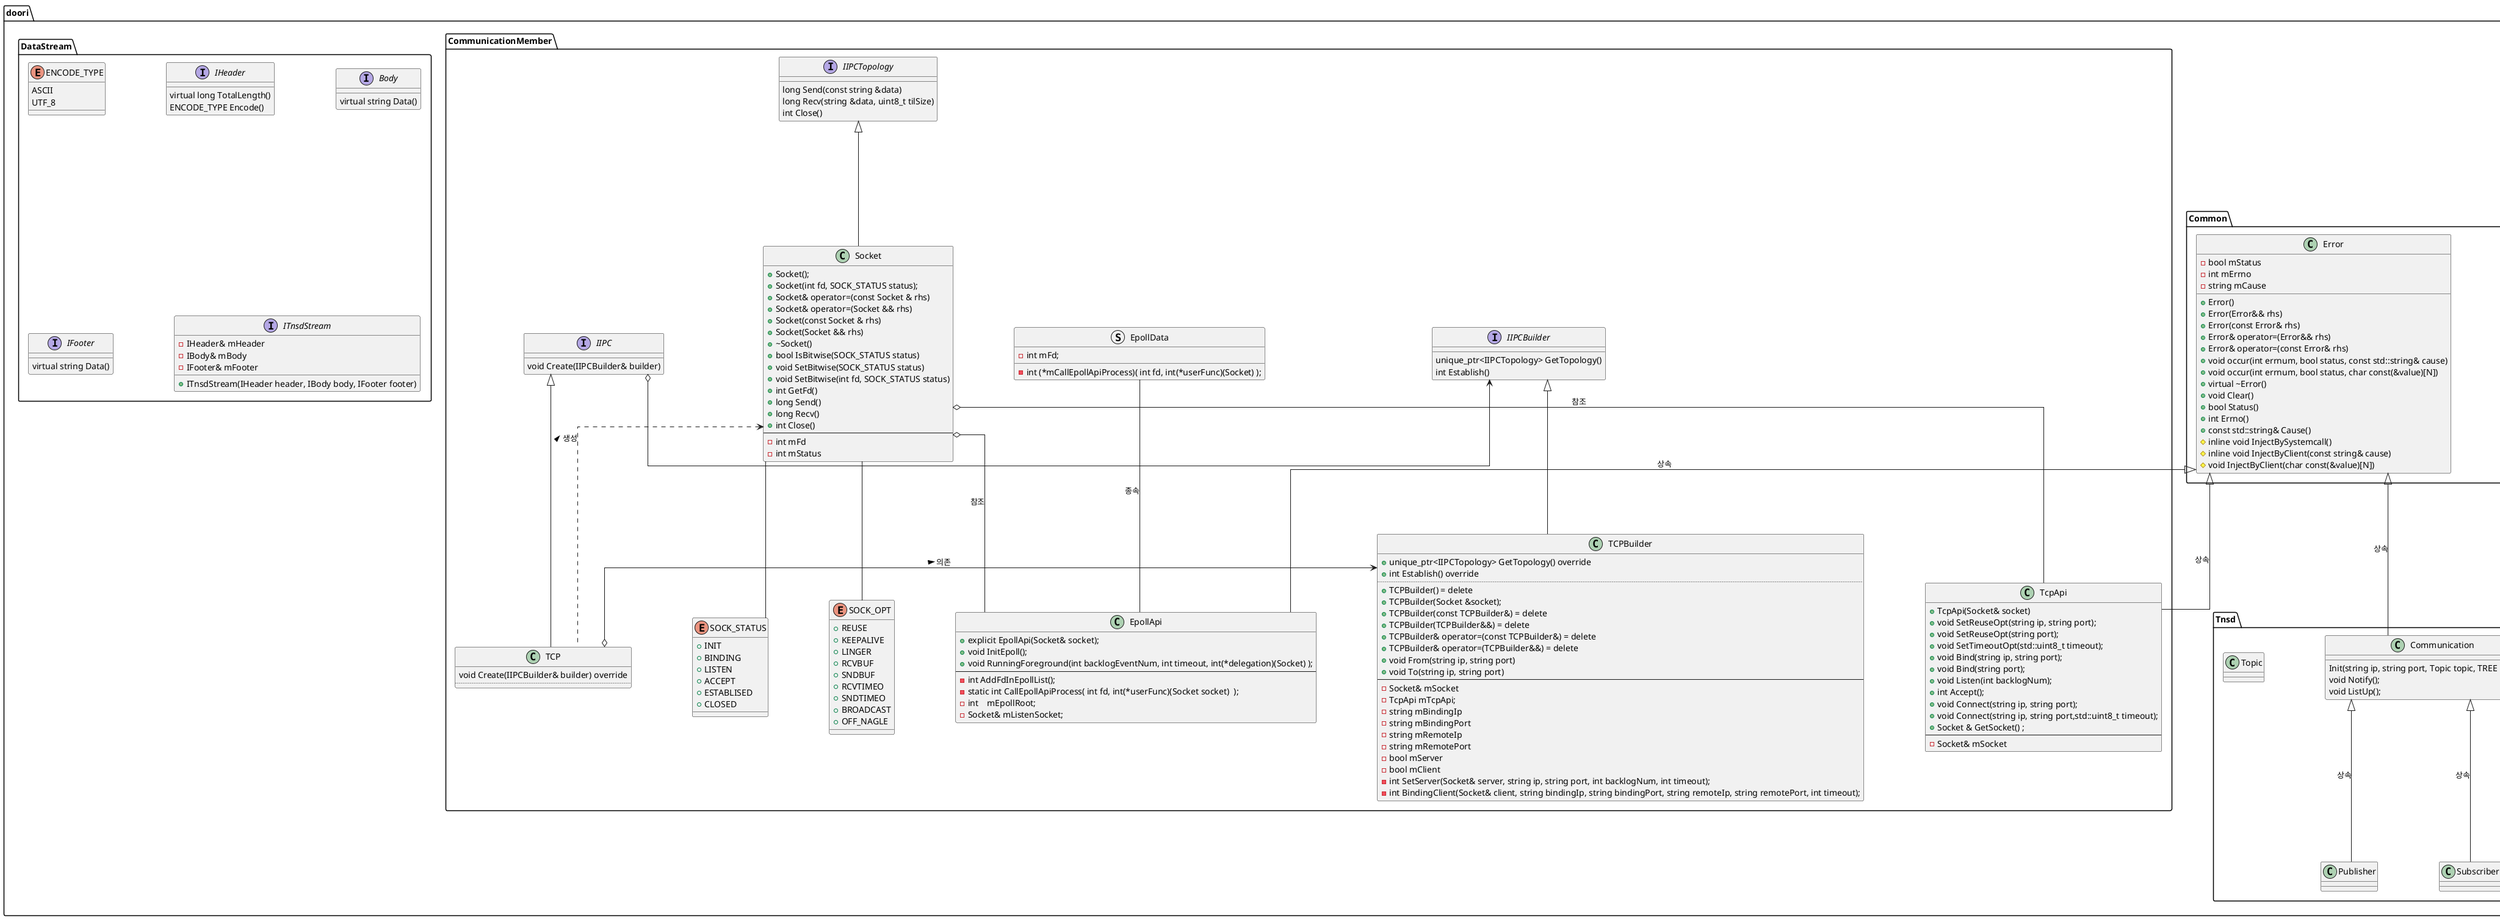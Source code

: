 @startuml
' - private, # protected, + public
'클래스 위 아래 간격을 고정
skinparam ranksep 100
'클래스 좌우 간격을 고정
skinparam nodesep 100
'화살표 방향이 수직 수평으로 표시됨
skinparam linetype ortho
'그래프로 표시되는 글자는 설치되어 있는 D2Coding 폰트로 지정함
skinparam defaultFontName D2Coding
'https://plantuml.com/class-diagram
set namespaceSeparator ::

'''''''''''''''''''''''''''''''''''''''''''''''''''''''''''
'''''''''''''''  Common  Library   ''''''''''''''''''''''''
'''''''''''''''''''''''''''''''''''''''''''''''''''''''''''
class doori::Common::Log{
}
class doori::Common::Error{
+Error()
+Error(Error&& rhs)
+Error(const Error& rhs)
+Error& operator=(Error&& rhs)
+Error& operator=(const Error& rhs)
+void occur(int errnum, bool status, const std::string& cause)
+void occur(int errnum, bool status, char const(&value)[N])
+virtual ~Error()
+void Clear()
+bool Status()
+int Errno()
+const std::string& Cause()
#inline void InjectBySystemcall()
#inline void InjectByClient(const string& cause)
#void InjectByClient(char const(&value)[N])
-bool mStatus
-int mErrno
-string mCause
}

'''''''''''''''''''''''''''''''''''''''''''''''''''''''''''
'''''''''''''''  Enum              ''''''''''''''''''''''''
'''''''''''''''''''''''''''''''''''''''''''''''''''''''''''
enum TnsdTokenId{
+VERSION
+TNSD_IP
+TNSD_PORT
+BINDING_IP_FOR_TNSD
+BINDING_PORT_FOR_TNSD
+BINDING_IP_FOR_MULTISESSION
+BINDING_PORT_FOR_MULTISESSION
+LOG_NAME
+LOG_PATH
+LOG_LEVEL
+MY_TOPIC
+END
}

enum doori::CommunicationMember::SOCK_STATUS {
+INIT
+BINDING
+LISTEN
+ACCEPT
+ESTABLISED
+CLOSED
}

enum doori::CommunicationMember::SOCK_OPT {
+REUSE
+KEEPALIVE
+LINGER
+RCVBUF
+SNDBUF
+RCVTIMEO
+SNDTIMEO
+BROADCAST
+OFF_NAGLE
}

'''''''''''''''''''''''''''''''''''''''''''''''''''''''''''
'''''''''''''''  Process           ''''''''''''''''''''''''
'''''''''''''''''''''''''''''''''''''''''''''''''''''''''''
Interface Application{
#IInterface CreateInterface()
#IIPC CreateIPC()
#IDictionary CreateDictionary()
}

Interface IInterface{
#string GetHederPacket()
#string GetFooterPacket()
}

class Tnsd{
+CreateInterface()
}

class TnsdInterface{
}



interface IDictionary{
#string GetId(Token id)
}

class TnsdDictionary{
}

IDictionary <|-- TnsdDictionary
Application <|-- Tnsd
IInterface <|-- TnsdInterface
IInterface <--o Application
TnsdInterface <--o Tnsd




'''''''''''''''''''''''''''''''''''''''''''''''''''''''
'''''''''   IPC Builder Pattern   '''''''''''''''''''''
'''''''''''''''''''''''''''''''''''''''''''''''''''''''
interface doori::CommunicationMember::IIPC{
void Create(IIPCBuilder& builder)
}

interface doori::CommunicationMember::IIPCBuilder{
unique_ptr<IIPCTopology> GetTopology()
int Establish()
}

class doori::CommunicationMember::TCP{
void Create(IIPCBuilder& builder) override
..
}

class doori::CommunicationMember::TCPBuilder{
+unique_ptr<IIPCTopology> GetTopology() override
+int Establish() override
..
+TCPBuilder() = delete
+TCPBuilder(Socket &socket);
+TCPBuilder(const TCPBuilder&) = delete
+TCPBuilder(TCPBuilder&&) = delete
+TCPBuilder& operator=(const TCPBuilder&) = delete
+TCPBuilder& operator=(TCPBuilder&&) = delete
+void From(string ip, string port)
+void To(string ip, string port)
--
-Socket& mSocket
-TcpApi mTcpApi;
-string mBindingIp
-string mBindingPort
-string mRemoteIp
-string mRemotePort
-bool mServer
-bool mClient
-int SetServer(Socket& server, string ip, string port, int backlogNum, int timeout);
-int BindingClient(Socket& client, string bindingIp, string bindingPort, string remoteIp, string remotePort, int timeout);
}

interface doori::CommunicationMember::IIPCTopology{
long Send(const string &data)
long Recv(string &data, uint8_t tilSize)
int Close()
}

class doori::CommunicationMember::Socket{
+Socket();
+Socket(int fd, SOCK_STATUS status);
+Socket& operator=(const Socket & rhs)
+Socket& operator=(Socket && rhs)
+Socket(const Socket & rhs)
+Socket(Socket && rhs)
+~Socket()
+bool IsBitwise(SOCK_STATUS status)
+void SetBitwise(SOCK_STATUS status)
+void SetBitwise(int fd, SOCK_STATUS status)
+int GetFd()
+long Send()
+long Recv()
+int Close()
---
-int mFd
-int mStatus
}

class doori::CommunicationMember::TcpApi{
+TcpApi(Socket& socket)
+void SetReuseOpt(string ip, string port);
+void SetReuseOpt(string port);
+void SetTimeoutOpt(std::uint8_t timeout);
+void Bind(string ip, string port);
+void Bind(string port);
+void Listen(int backlogNum);
+int Accept();
+void Connect(string ip, string port);
+void Connect(string ip, string port,std::uint8_t timeout);
+Socket & GetSocket() ;
---
-Socket& mSocket
}

struct doori::CommunicationMember::EpollData{
-int mFd;
-int (*mCallEpollApiProcess)( int fd, int(*userFunc)(Socket) );
}

class doori::CommunicationMember::EpollApi{
+explicit EpollApi(Socket& socket);
+void InitEpoll();
+void RunningForeground(int backlogEventNum, int timeout, int(*delegation)(Socket) );
---
-int AddFdInEpollList();
-static int CallEpollApiProcess( int fd, int(*userFunc)(Socket socket)  );
-int    mEpollRoot;
-Socket& mListenSocket;
}

enum doori::DataStream::ENCODE_TYPE{
ASCII
UTF_8
}

Interface doori::DataStream::IHeader{
virtual long TotalLength()
ENCODE_TYPE Encode()
}

Interface doori::DataStream::Body{
virtual string Data()
}

Interface doori::DataStream::IFooter{
virtual string Data()
}

Interface doori::DataStream::ITnsdStream{
+ITnsdStream(IHeader header, IBody body, IFooter footer)
-IHeader& mHeader
-IBody& mBody
-IFooter& mFooter
}


class doori::Tnsd::Communication{
Init(string ip, string port, Topic topic, TREE myType);
void Notify();
void ListUp();
}
class doori::Tnsd::Publisher{
}
class doori::Tnsd::Subscriber{
}
class doori::Tnsd::Topic{
}

'''''''''''''''''''''''''''''''''''''''''''''''''''''
'' 관계표현
'''''''''''''''''''''''''''''''''''''''''''''''''''''

Error <|-- EpollApi : 상속
Socket o-- EpollApi : 참조
EpollData -- EpollApi : 종속

Error <|-- TcpApi : 상속
Socket o-- TcpApi : 참조

Socket -- SOCK_STATUS
Socket -- SOCK_OPT

IIPCBuilder <|-- TCPBuilder
IIPCTopology <|-- Socket

IIPC <|-- TCP
IIPCBuilder <-o IIPC
TCPBuilder <-o TCP : 의존 <
Socket <.. TCP : 생성 <

Communication <|-- Publisher : 상속
Communication <|-- Subscriber : 상속
Error <|-- Communication : 상속

@enduml

